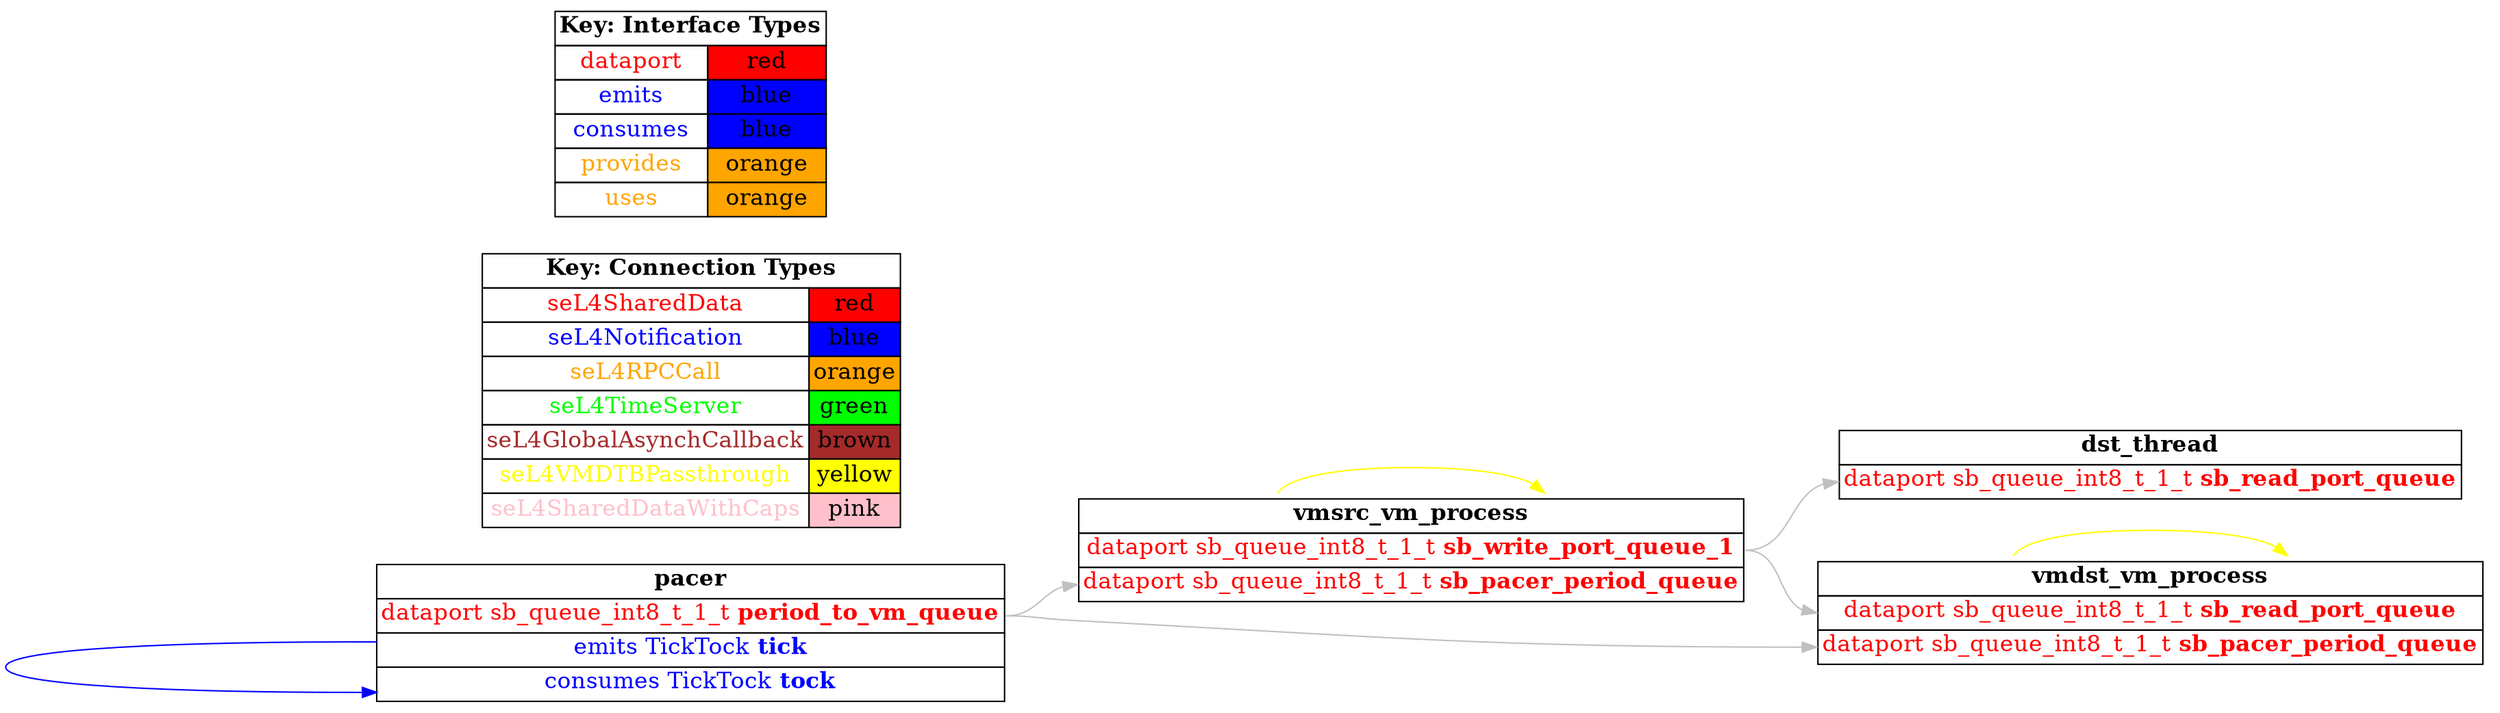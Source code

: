 digraph g {
graph [
  overlap = false,
  rankdir = "LR"
];
node [
  fontsize = "16",
  shape = "ellipse"
];
edge [
];

vmsrc_vm_process [
  label=<
    <TABLE BORDER="0" CELLBORDER="1" CELLSPACING="0">
      <TR><TD><B>vmsrc_vm_process</B></TD></TR>
      <TR><TD PORT="sb_write_port_queue_1"><FONT COLOR="red">dataport sb_queue_int8_t_1_t <B>sb_write_port_queue_1</B></FONT></TD></TR>
      <TR><TD PORT="sb_pacer_period_queue"><FONT COLOR="red">dataport sb_queue_int8_t_1_t <B>sb_pacer_period_queue</B></FONT></TD></TR>"
    </TABLE>
  >
  shape=plaintext
];

vmdst_vm_process [
  label=<
    <TABLE BORDER="0" CELLBORDER="1" CELLSPACING="0">
      <TR><TD><B>vmdst_vm_process</B></TD></TR>
      <TR><TD PORT="sb_read_port_queue"><FONT COLOR="red">dataport sb_queue_int8_t_1_t <B>sb_read_port_queue</B></FONT></TD></TR>
      <TR><TD PORT="sb_pacer_period_queue"><FONT COLOR="red">dataport sb_queue_int8_t_1_t <B>sb_pacer_period_queue</B></FONT></TD></TR>"
    </TABLE>
  >
  shape=plaintext
];

dst_thread [
  label=<
    <TABLE BORDER="0" CELLBORDER="1" CELLSPACING="0">
      <TR><TD><B>dst_thread</B></TD></TR>
      <TR><TD PORT="sb_read_port_queue"><FONT COLOR="red">dataport sb_queue_int8_t_1_t <B>sb_read_port_queue</B></FONT></TD></TR>"
    </TABLE>
  >
  shape=plaintext
];

pacer [
  label=<
    <TABLE BORDER="0" CELLBORDER="1" CELLSPACING="0">
      <TR><TD><B>pacer</B></TD></TR>
      <TR><TD PORT="period_to_vm_queue"><FONT COLOR="red">dataport sb_queue_int8_t_1_t <B>period_to_vm_queue</B></FONT></TD></TR>
      <TR><TD PORT="tick"><FONT COLOR="blue">emits TickTock <B>tick</B></FONT></TD></TR>
      <TR><TD PORT="tock"><FONT COLOR="blue">consumes TickTock <B>tock</B></FONT></TD></TR>"
    </TABLE>
  >
  shape=plaintext
];

connectiontypekey [
  label=<
   <TABLE BORDER="0" CELLBORDER="1" CELLSPACING="0">
     <TR><TD COLSPAN="2"><B>Key: Connection Types</B></TD></TR>
     <TR><TD><FONT COLOR="red">seL4SharedData</FONT></TD><TD BGCOLOR="red">red</TD></TR>
     <TR><TD><FONT COLOR="blue">seL4Notification</FONT></TD><TD BGCOLOR="blue">blue</TD></TR>
     <TR><TD><FONT COLOR="orange">seL4RPCCall</FONT></TD><TD BGCOLOR="orange">orange</TD></TR>
     <TR><TD><FONT COLOR="green">seL4TimeServer</FONT></TD><TD BGCOLOR="green">green</TD></TR>
     <TR><TD><FONT COLOR="brown">seL4GlobalAsynchCallback</FONT></TD><TD BGCOLOR="brown">brown</TD></TR>
     <TR><TD><FONT COLOR="yellow">seL4VMDTBPassthrough</FONT></TD><TD BGCOLOR="yellow">yellow</TD></TR>
     <TR><TD><FONT COLOR="pink">seL4SharedDataWithCaps</FONT></TD><TD BGCOLOR="pink">pink</TD></TR>
   </TABLE>
  >
  shape=plaintext
];

interfacetypekey [
  label=<
   <TABLE BORDER="0" CELLBORDER="1" CELLSPACING="0">
     <TR><TD COLSPAN="2"><B>Key: Interface Types</B></TD></TR>
     <TR><TD><FONT COLOR="red">dataport</FONT></TD><TD BGCOLOR="red">red</TD></TR>
     <TR><TD><FONT COLOR="blue">emits</FONT></TD><TD BGCOLOR="blue">blue</TD></TR>
     <TR><TD><FONT COLOR="blue">consumes</FONT></TD><TD BGCOLOR="blue">blue</TD></TR>
     <TR><TD><FONT COLOR="orange">provides</FONT></TD><TD BGCOLOR="orange">orange</TD></TR>
     <TR><TD><FONT COLOR="orange">uses</FONT></TD><TD BGCOLOR="orange">orange</TD></TR>
   </TABLE>
  >
  shape=plaintext
];

"vmsrc_vm_process":dtb_self -> "vmsrc_vm_process":dtb [
  color="yellow"
  //label = "seL4VMDTBPassthrough"
  id = conn1

];

"vmdst_vm_process":dtb_self -> "vmdst_vm_process":dtb [
  color="yellow"
  //label = "seL4VMDTBPassthrough"
  id = conn2

];

"vmsrc_vm_process":sb_write_port_queue_1 -> "vmdst_vm_process":sb_read_port_queue [
  color="grey"
  //label = "CASE_AADL_EventDataport"
  id = conn3

];

"vmsrc_vm_process":sb_write_port_queue_1 -> "dst_thread":sb_read_port_queue [
  color="grey"
  //label = "CASE_AADL_EventDataport"
  id = conn3

];

"pacer":tick -> "pacer":tock [
  color="blue"
  //label = "seL4Notification"
  id = conn4

];

"pacer":period_to_vm_queue -> "vmsrc_vm_process":sb_pacer_period_queue [
  color="grey"
  //label = "CASE_AADL_EventDataport"
  id = conn5

];

"pacer":period_to_vm_queue -> "vmdst_vm_process":sb_pacer_period_queue [
  color="grey"
  //label = "CASE_AADL_EventDataport"
  id = conn5

];

}